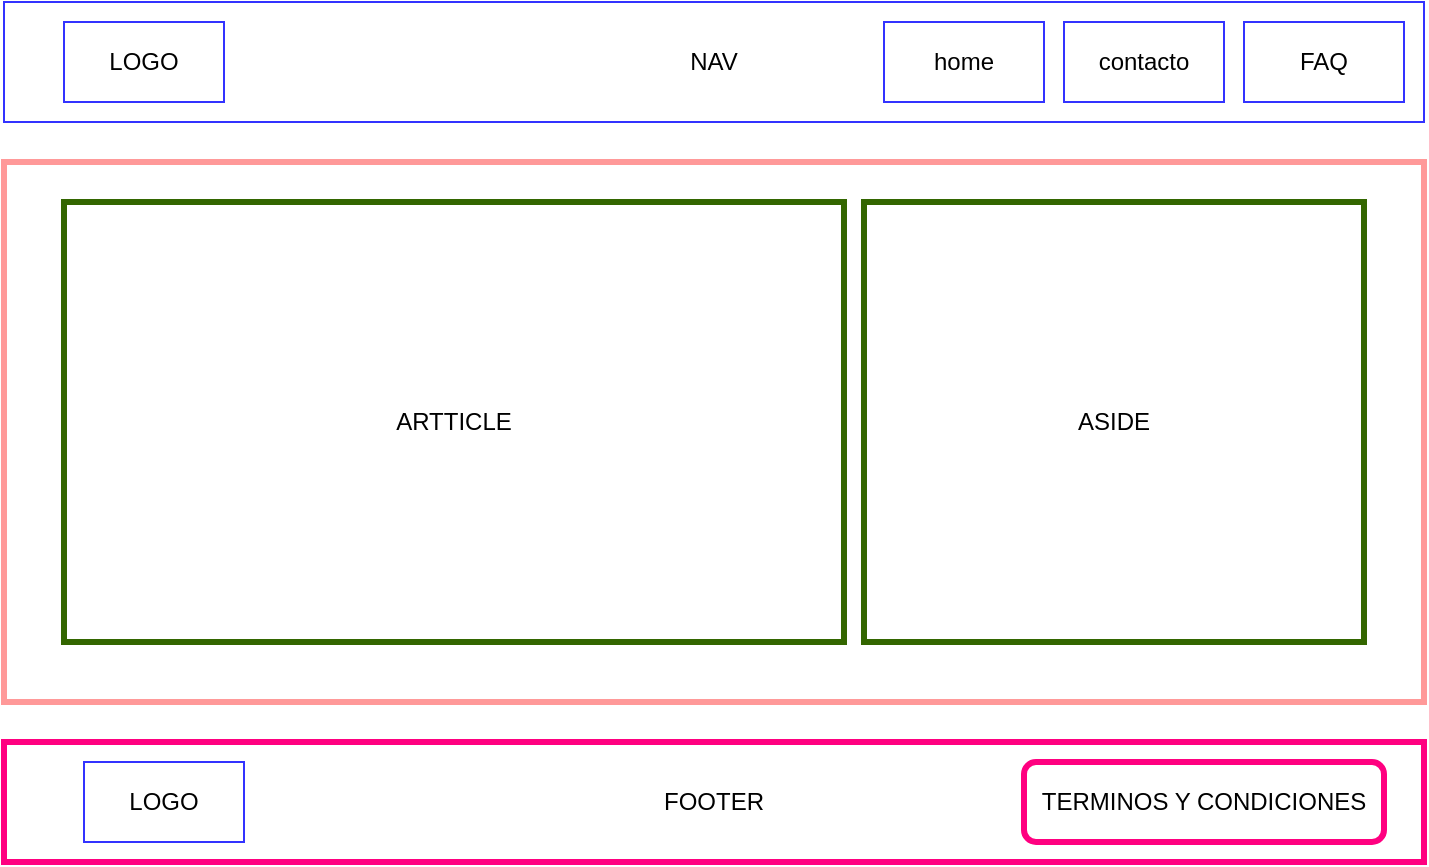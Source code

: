 <mxfile version="20.5.3" type="github">
  <diagram id="BdKZ8u59JMbQXLohgWvF" name="Página-1">
    <mxGraphModel dx="981" dy="520" grid="1" gridSize="10" guides="1" tooltips="1" connect="1" arrows="1" fold="1" page="1" pageScale="1" pageWidth="827" pageHeight="1169" math="0" shadow="0">
      <root>
        <mxCell id="0" />
        <mxCell id="1" parent="0" />
        <mxCell id="x0LT32QMWRhacM0q2mNp-2" value="NAV" style="rounded=0;whiteSpace=wrap;html=1;strokeColor=#3333FF;" vertex="1" parent="1">
          <mxGeometry x="60" y="30" width="710" height="60" as="geometry" />
        </mxCell>
        <mxCell id="x0LT32QMWRhacM0q2mNp-3" value="LOGO" style="rounded=0;whiteSpace=wrap;html=1;strokeColor=#3333FF;" vertex="1" parent="1">
          <mxGeometry x="90" y="40" width="80" height="40" as="geometry" />
        </mxCell>
        <mxCell id="x0LT32QMWRhacM0q2mNp-4" value="home&lt;span style=&quot;color: rgba(0, 0, 0, 0); font-family: monospace; font-size: 0px; text-align: start;&quot;&gt;%3CmxGraphModel%3E%3Croot%3E%3CmxCell%20id%3D%220%22%2F%3E%3CmxCell%20id%3D%221%22%20parent%3D%220%22%2F%3E%3CmxCell%20id%3D%222%22%20value%3D%22LOGO%22%20style%3D%22rounded%3D0%3BwhiteSpace%3Dwrap%3Bhtml%3D1%3BstrokeColor%3D%233333FF%3B%22%20vertex%3D%221%22%20parent%3D%221%22%3E%3CmxGeometry%20x%3D%2290%22%20y%3D%2240%22%20width%3D%2280%22%20height%3D%2240%22%20as%3D%22geometry%22%2F%3E%3C%2FmxCell%3E%3C%2Froot%3E%3C%2FmxGraphModel%3E&lt;/span&gt;" style="rounded=0;whiteSpace=wrap;html=1;strokeColor=#3333FF;" vertex="1" parent="1">
          <mxGeometry x="500" y="40" width="80" height="40" as="geometry" />
        </mxCell>
        <mxCell id="x0LT32QMWRhacM0q2mNp-5" value="contacto" style="rounded=0;whiteSpace=wrap;html=1;strokeColor=#3333FF;" vertex="1" parent="1">
          <mxGeometry x="590" y="40" width="80" height="40" as="geometry" />
        </mxCell>
        <mxCell id="x0LT32QMWRhacM0q2mNp-6" value="FAQ" style="rounded=0;whiteSpace=wrap;html=1;strokeColor=#3333FF;" vertex="1" parent="1">
          <mxGeometry x="680" y="40" width="80" height="40" as="geometry" />
        </mxCell>
        <mxCell id="x0LT32QMWRhacM0q2mNp-7" value="SECTION" style="rounded=0;whiteSpace=wrap;html=1;strokeColor=#FF9999;strokeWidth=3;" vertex="1" parent="1">
          <mxGeometry x="60" y="110" width="710" height="270" as="geometry" />
        </mxCell>
        <mxCell id="x0LT32QMWRhacM0q2mNp-8" value="ARTTICLE" style="rounded=0;whiteSpace=wrap;html=1;strokeColor=#336600;strokeWidth=3;" vertex="1" parent="1">
          <mxGeometry x="90" y="130" width="390" height="220" as="geometry" />
        </mxCell>
        <mxCell id="x0LT32QMWRhacM0q2mNp-9" value="ASIDE" style="rounded=0;whiteSpace=wrap;html=1;strokeColor=#336600;strokeWidth=3;" vertex="1" parent="1">
          <mxGeometry x="490" y="130" width="250" height="220" as="geometry" />
        </mxCell>
        <mxCell id="x0LT32QMWRhacM0q2mNp-10" value="FOOTER" style="rounded=0;whiteSpace=wrap;html=1;strokeColor=#FF0080;strokeWidth=3;" vertex="1" parent="1">
          <mxGeometry x="60" y="400" width="710" height="60" as="geometry" />
        </mxCell>
        <mxCell id="x0LT32QMWRhacM0q2mNp-11" value="LOGO" style="rounded=0;whiteSpace=wrap;html=1;strokeColor=#3333FF;" vertex="1" parent="1">
          <mxGeometry x="100" y="410" width="80" height="40" as="geometry" />
        </mxCell>
        <mxCell id="x0LT32QMWRhacM0q2mNp-13" value="TERMINOS Y CONDICIONES" style="rounded=1;whiteSpace=wrap;html=1;strokeColor=#FF0080;strokeWidth=3;" vertex="1" parent="1">
          <mxGeometry x="570" y="410" width="180" height="40" as="geometry" />
        </mxCell>
      </root>
    </mxGraphModel>
  </diagram>
</mxfile>
